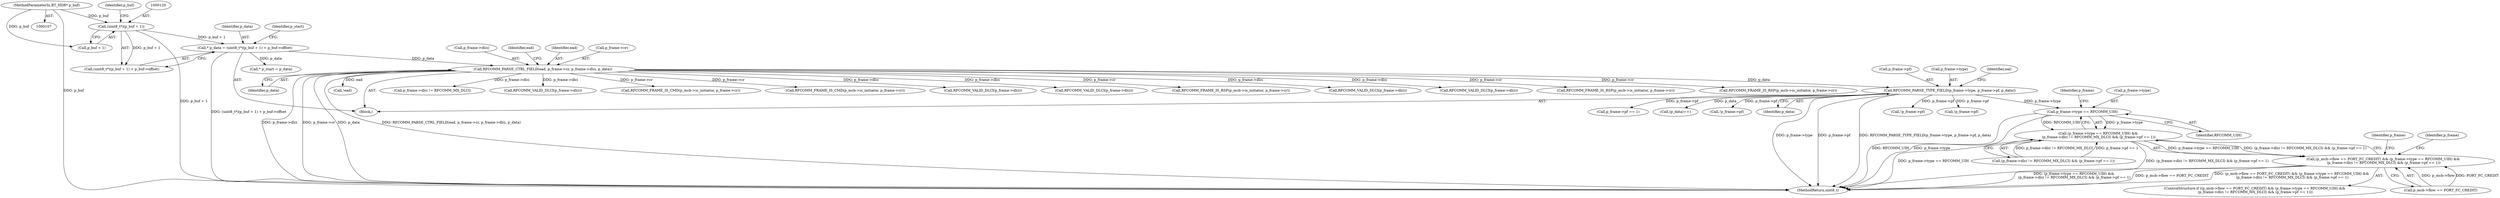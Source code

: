 digraph "0_Android_d4a34fefbf292d1e02336e4e272da3ef1e3eef85@pointer" {
"1000251" [label="(Call,p_frame->type == RFCOMM_UIH)"];
"1000163" [label="(Call,RFCOMM_PARSE_TYPE_FIELD(p_frame->type, p_frame->pf, p_data))"];
"1000146" [label="(Call,RFCOMM_PARSE_CTRL_FIELD(ead, p_frame->cr, p_frame->dlci, p_data))"];
"1000116" [label="(Call,* p_data = (uint8_t*)(p_buf + 1) + p_buf->offset)"];
"1000119" [label="(Call,(uint8_t*)(p_buf + 1))"];
"1000110" [label="(MethodParameterIn,BT_HDR* p_buf)"];
"1000250" [label="(Call,(p_frame->type == RFCOMM_UIH) &&\n (p_frame->dlci != RFCOMM_MX_DLCI) && (p_frame->pf == 1))"];
"1000244" [label="(Call,(p_mcb->flow == PORT_FC_CREDIT) && (p_frame->type == RFCOMM_UIH) &&\n (p_frame->dlci != RFCOMM_MX_DLCI) && (p_frame->pf == 1))"];
"1000401" [label="(Call,RFCOMM_VALID_DLCI(p_frame->dlci))"];
"1000118" [label="(Call,(uint8_t*)(p_buf + 1) + p_buf->offset)"];
"1000167" [label="(Call,p_frame->pf)"];
"1000125" [label="(Identifier,p_buf)"];
"1000128" [label="(Call,* p_start = p_data)"];
"1000163" [label="(Call,RFCOMM_PARSE_TYPE_FIELD(p_frame->type, p_frame->pf, p_data))"];
"1000119" [label="(Call,(uint8_t*)(p_buf + 1))"];
"1000262" [label="(Call,p_frame->pf == 1)"];
"1000457" [label="(Call,RFCOMM_VALID_DLCI(p_frame->dlci))"];
"1000117" [label="(Identifier,p_data)"];
"1000318" [label="(Call,RFCOMM_FRAME_IS_RSP(p_mcb->is_initiator, p_frame->cr))"];
"1000256" [label="(Call,(p_frame->dlci != RFCOMM_MX_DLCI) && (p_frame->pf == 1))"];
"1000370" [label="(Call,RFCOMM_VALID_DLCI(p_frame->dlci))"];
"1000182" [label="(Call,(p_data)++)"];
"1000326" [label="(Call,!p_frame->pf)"];
"1000437" [label="(Call,RFCOMM_VALID_DLCI(p_frame->dlci))"];
"1000480" [label="(Call,RFCOMM_FRAME_IS_RSP(p_mcb->is_initiator, p_frame->cr))"];
"1000421" [label="(Call,RFCOMM_FRAME_IS_RSP(p_mcb->is_initiator, p_frame->cr))"];
"1000286" [label="(Identifier,p_frame)"];
"1000110" [label="(MethodParameterIn,BT_HDR* p_buf)"];
"1000164" [label="(Call,p_frame->type)"];
"1000151" [label="(Call,p_frame->dlci)"];
"1000157" [label="(Identifier,ead)"];
"1000245" [label="(Call,p_mcb->flow == PORT_FC_CREDIT)"];
"1000270" [label="(Identifier,p_frame)"];
"1000154" [label="(Identifier,p_data)"];
"1000170" [label="(Identifier,p_data)"];
"1000243" [label="(ControlStructure,if ((p_mcb->flow == PORT_FC_CREDIT) && (p_frame->type == RFCOMM_UIH) &&\n (p_frame->dlci != RFCOMM_MX_DLCI) && (p_frame->pf == 1)))"];
"1000497" [label="(MethodReturn,uint8_t)"];
"1000244" [label="(Call,(p_mcb->flow == PORT_FC_CREDIT) && (p_frame->type == RFCOMM_UIH) &&\n (p_frame->dlci != RFCOMM_MX_DLCI) && (p_frame->pf == 1))"];
"1000147" [label="(Identifier,ead)"];
"1000429" [label="(Call,!p_frame->pf)"];
"1000156" [label="(Call,!ead)"];
"1000111" [label="(Block,)"];
"1000116" [label="(Call,* p_data = (uint8_t*)(p_buf + 1) + p_buf->offset)"];
"1000255" [label="(Identifier,RFCOMM_UIH)"];
"1000257" [label="(Call,p_frame->dlci != RFCOMM_MX_DLCI)"];
"1000334" [label="(Call,RFCOMM_VALID_DLCI(p_frame->dlci))"];
"1000146" [label="(Call,RFCOMM_PARSE_CTRL_FIELD(ead, p_frame->cr, p_frame->dlci, p_data))"];
"1000390" [label="(Call,RFCOMM_FRAME_IS_CMD(p_mcb->is_initiator, p_frame->cr))"];
"1000259" [label="(Identifier,p_frame)"];
"1000148" [label="(Call,p_frame->cr)"];
"1000362" [label="(Call,!p_frame->pf)"];
"1000250" [label="(Call,(p_frame->type == RFCOMM_UIH) &&\n (p_frame->dlci != RFCOMM_MX_DLCI) && (p_frame->pf == 1))"];
"1000172" [label="(Identifier,eal)"];
"1000121" [label="(Call,p_buf + 1)"];
"1000129" [label="(Identifier,p_start)"];
"1000251" [label="(Call,p_frame->type == RFCOMM_UIH)"];
"1000354" [label="(Call,RFCOMM_FRAME_IS_CMD(p_mcb->is_initiator, p_frame->cr))"];
"1000252" [label="(Call,p_frame->type)"];
"1000251" -> "1000250"  [label="AST: "];
"1000251" -> "1000255"  [label="CFG: "];
"1000252" -> "1000251"  [label="AST: "];
"1000255" -> "1000251"  [label="AST: "];
"1000259" -> "1000251"  [label="CFG: "];
"1000250" -> "1000251"  [label="CFG: "];
"1000251" -> "1000497"  [label="DDG: RFCOMM_UIH"];
"1000251" -> "1000497"  [label="DDG: p_frame->type"];
"1000251" -> "1000250"  [label="DDG: p_frame->type"];
"1000251" -> "1000250"  [label="DDG: RFCOMM_UIH"];
"1000163" -> "1000251"  [label="DDG: p_frame->type"];
"1000163" -> "1000111"  [label="AST: "];
"1000163" -> "1000170"  [label="CFG: "];
"1000164" -> "1000163"  [label="AST: "];
"1000167" -> "1000163"  [label="AST: "];
"1000170" -> "1000163"  [label="AST: "];
"1000172" -> "1000163"  [label="CFG: "];
"1000163" -> "1000497"  [label="DDG: p_frame->type"];
"1000163" -> "1000497"  [label="DDG: p_frame->pf"];
"1000163" -> "1000497"  [label="DDG: RFCOMM_PARSE_TYPE_FIELD(p_frame->type, p_frame->pf, p_data)"];
"1000146" -> "1000163"  [label="DDG: p_data"];
"1000163" -> "1000182"  [label="DDG: p_data"];
"1000163" -> "1000262"  [label="DDG: p_frame->pf"];
"1000163" -> "1000326"  [label="DDG: p_frame->pf"];
"1000163" -> "1000362"  [label="DDG: p_frame->pf"];
"1000163" -> "1000429"  [label="DDG: p_frame->pf"];
"1000146" -> "1000111"  [label="AST: "];
"1000146" -> "1000154"  [label="CFG: "];
"1000147" -> "1000146"  [label="AST: "];
"1000148" -> "1000146"  [label="AST: "];
"1000151" -> "1000146"  [label="AST: "];
"1000154" -> "1000146"  [label="AST: "];
"1000157" -> "1000146"  [label="CFG: "];
"1000146" -> "1000497"  [label="DDG: p_frame->dlci"];
"1000146" -> "1000497"  [label="DDG: p_frame->cr"];
"1000146" -> "1000497"  [label="DDG: p_data"];
"1000146" -> "1000497"  [label="DDG: RFCOMM_PARSE_CTRL_FIELD(ead, p_frame->cr, p_frame->dlci, p_data)"];
"1000116" -> "1000146"  [label="DDG: p_data"];
"1000146" -> "1000156"  [label="DDG: ead"];
"1000146" -> "1000257"  [label="DDG: p_frame->dlci"];
"1000146" -> "1000318"  [label="DDG: p_frame->cr"];
"1000146" -> "1000334"  [label="DDG: p_frame->dlci"];
"1000146" -> "1000354"  [label="DDG: p_frame->cr"];
"1000146" -> "1000370"  [label="DDG: p_frame->dlci"];
"1000146" -> "1000390"  [label="DDG: p_frame->cr"];
"1000146" -> "1000401"  [label="DDG: p_frame->dlci"];
"1000146" -> "1000421"  [label="DDG: p_frame->cr"];
"1000146" -> "1000437"  [label="DDG: p_frame->dlci"];
"1000146" -> "1000457"  [label="DDG: p_frame->dlci"];
"1000146" -> "1000480"  [label="DDG: p_frame->cr"];
"1000116" -> "1000111"  [label="AST: "];
"1000116" -> "1000118"  [label="CFG: "];
"1000117" -> "1000116"  [label="AST: "];
"1000118" -> "1000116"  [label="AST: "];
"1000129" -> "1000116"  [label="CFG: "];
"1000116" -> "1000497"  [label="DDG: (uint8_t*)(p_buf + 1) + p_buf->offset"];
"1000119" -> "1000116"  [label="DDG: p_buf + 1"];
"1000116" -> "1000128"  [label="DDG: p_data"];
"1000119" -> "1000118"  [label="AST: "];
"1000119" -> "1000121"  [label="CFG: "];
"1000120" -> "1000119"  [label="AST: "];
"1000121" -> "1000119"  [label="AST: "];
"1000125" -> "1000119"  [label="CFG: "];
"1000119" -> "1000497"  [label="DDG: p_buf + 1"];
"1000119" -> "1000118"  [label="DDG: p_buf + 1"];
"1000110" -> "1000119"  [label="DDG: p_buf"];
"1000110" -> "1000107"  [label="AST: "];
"1000110" -> "1000497"  [label="DDG: p_buf"];
"1000110" -> "1000121"  [label="DDG: p_buf"];
"1000250" -> "1000244"  [label="AST: "];
"1000250" -> "1000256"  [label="CFG: "];
"1000256" -> "1000250"  [label="AST: "];
"1000244" -> "1000250"  [label="CFG: "];
"1000250" -> "1000497"  [label="DDG: p_frame->type == RFCOMM_UIH"];
"1000250" -> "1000497"  [label="DDG: (p_frame->dlci != RFCOMM_MX_DLCI) && (p_frame->pf == 1)"];
"1000250" -> "1000244"  [label="DDG: p_frame->type == RFCOMM_UIH"];
"1000250" -> "1000244"  [label="DDG: (p_frame->dlci != RFCOMM_MX_DLCI) && (p_frame->pf == 1)"];
"1000256" -> "1000250"  [label="DDG: p_frame->dlci != RFCOMM_MX_DLCI"];
"1000256" -> "1000250"  [label="DDG: p_frame->pf == 1"];
"1000244" -> "1000243"  [label="AST: "];
"1000244" -> "1000245"  [label="CFG: "];
"1000245" -> "1000244"  [label="AST: "];
"1000270" -> "1000244"  [label="CFG: "];
"1000286" -> "1000244"  [label="CFG: "];
"1000244" -> "1000497"  [label="DDG: (p_mcb->flow == PORT_FC_CREDIT) && (p_frame->type == RFCOMM_UIH) &&\n (p_frame->dlci != RFCOMM_MX_DLCI) && (p_frame->pf == 1)"];
"1000244" -> "1000497"  [label="DDG: (p_frame->type == RFCOMM_UIH) &&\n (p_frame->dlci != RFCOMM_MX_DLCI) && (p_frame->pf == 1)"];
"1000244" -> "1000497"  [label="DDG: p_mcb->flow == PORT_FC_CREDIT"];
"1000245" -> "1000244"  [label="DDG: p_mcb->flow"];
"1000245" -> "1000244"  [label="DDG: PORT_FC_CREDIT"];
}
